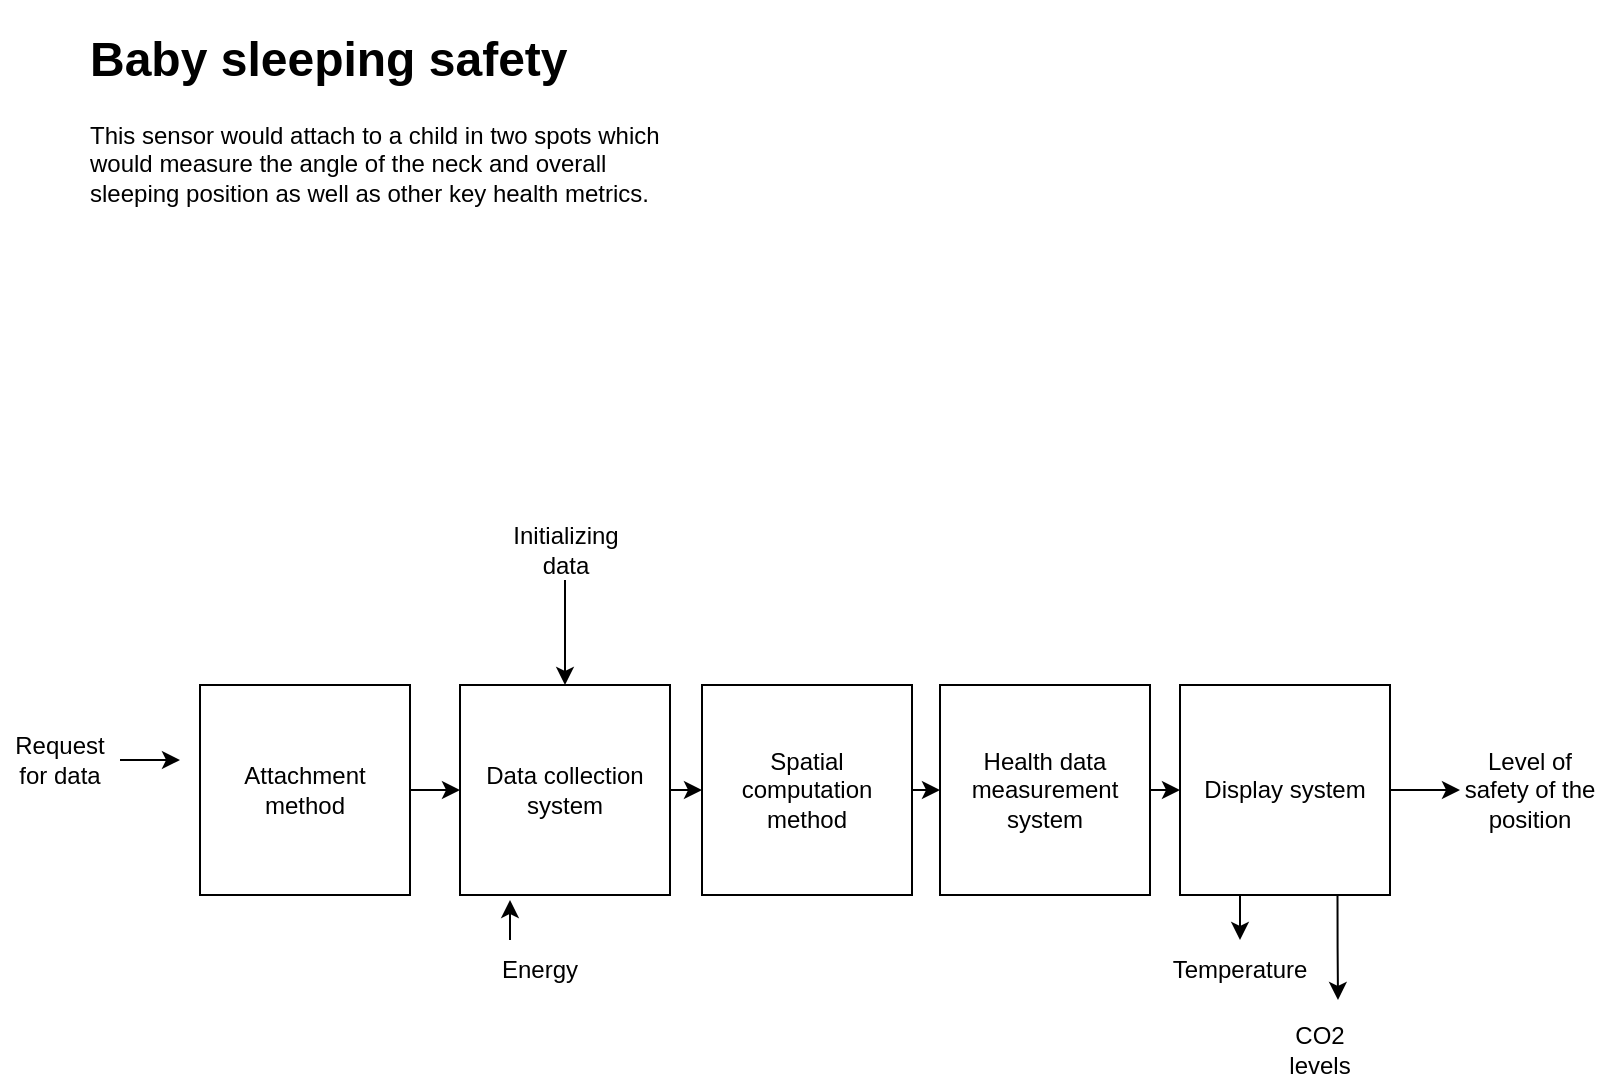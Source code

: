 <mxfile version="21.8.0" type="device">
  <diagram id="C5RBs43oDa-KdzZeNtuy" name="Page-1">
    <mxGraphModel dx="1050" dy="726" grid="1" gridSize="10" guides="1" tooltips="1" connect="1" arrows="1" fold="1" page="1" pageScale="1" pageWidth="827" pageHeight="1169" math="0" shadow="0">
      <root>
        <mxCell id="WIyWlLk6GJQsqaUBKTNV-0" />
        <mxCell id="WIyWlLk6GJQsqaUBKTNV-1" parent="WIyWlLk6GJQsqaUBKTNV-0" />
        <mxCell id="etBLDx6juac_F21ovLvT-7" style="edgeStyle=orthogonalEdgeStyle;rounded=0;orthogonalLoop=1;jettySize=auto;html=1;exitX=1;exitY=0.5;exitDx=0;exitDy=0;entryX=0;entryY=0.5;entryDx=0;entryDy=0;" edge="1" parent="WIyWlLk6GJQsqaUBKTNV-1" source="etBLDx6juac_F21ovLvT-0" target="etBLDx6juac_F21ovLvT-4">
          <mxGeometry relative="1" as="geometry" />
        </mxCell>
        <mxCell id="etBLDx6juac_F21ovLvT-0" value="Attachment method" style="whiteSpace=wrap;html=1;aspect=fixed;" vertex="1" parent="WIyWlLk6GJQsqaUBKTNV-1">
          <mxGeometry x="110" y="372.5" width="105" height="105" as="geometry" />
        </mxCell>
        <mxCell id="etBLDx6juac_F21ovLvT-10" style="edgeStyle=orthogonalEdgeStyle;rounded=0;orthogonalLoop=1;jettySize=auto;html=1;exitX=0.25;exitY=0;exitDx=0;exitDy=0;" edge="1" parent="WIyWlLk6GJQsqaUBKTNV-1" source="etBLDx6juac_F21ovLvT-2">
          <mxGeometry relative="1" as="geometry">
            <mxPoint x="265" y="480" as="targetPoint" />
          </mxGeometry>
        </mxCell>
        <mxCell id="etBLDx6juac_F21ovLvT-2" value="Energy" style="text;html=1;strokeColor=none;fillColor=none;align=center;verticalAlign=middle;whiteSpace=wrap;rounded=0;" vertex="1" parent="WIyWlLk6GJQsqaUBKTNV-1">
          <mxGeometry x="250" y="500" width="60" height="30" as="geometry" />
        </mxCell>
        <mxCell id="etBLDx6juac_F21ovLvT-20" style="edgeStyle=orthogonalEdgeStyle;rounded=0;orthogonalLoop=1;jettySize=auto;html=1;exitX=1;exitY=0.5;exitDx=0;exitDy=0;entryX=0;entryY=0.5;entryDx=0;entryDy=0;" edge="1" parent="WIyWlLk6GJQsqaUBKTNV-1" source="etBLDx6juac_F21ovLvT-4" target="etBLDx6juac_F21ovLvT-11">
          <mxGeometry relative="1" as="geometry" />
        </mxCell>
        <mxCell id="etBLDx6juac_F21ovLvT-4" value="Data collection system" style="whiteSpace=wrap;html=1;aspect=fixed;" vertex="1" parent="WIyWlLk6GJQsqaUBKTNV-1">
          <mxGeometry x="240" y="372.5" width="105" height="105" as="geometry" />
        </mxCell>
        <mxCell id="etBLDx6juac_F21ovLvT-21" style="edgeStyle=orthogonalEdgeStyle;rounded=0;orthogonalLoop=1;jettySize=auto;html=1;exitX=1;exitY=0.5;exitDx=0;exitDy=0;entryX=0;entryY=0.5;entryDx=0;entryDy=0;" edge="1" parent="WIyWlLk6GJQsqaUBKTNV-1" source="etBLDx6juac_F21ovLvT-11" target="etBLDx6juac_F21ovLvT-12">
          <mxGeometry relative="1" as="geometry" />
        </mxCell>
        <mxCell id="etBLDx6juac_F21ovLvT-11" value="Spatial computation method" style="whiteSpace=wrap;html=1;aspect=fixed;" vertex="1" parent="WIyWlLk6GJQsqaUBKTNV-1">
          <mxGeometry x="361" y="372.5" width="105" height="105" as="geometry" />
        </mxCell>
        <mxCell id="etBLDx6juac_F21ovLvT-22" style="edgeStyle=orthogonalEdgeStyle;rounded=0;orthogonalLoop=1;jettySize=auto;html=1;exitX=1;exitY=0.5;exitDx=0;exitDy=0;entryX=0;entryY=0.5;entryDx=0;entryDy=0;" edge="1" parent="WIyWlLk6GJQsqaUBKTNV-1" source="etBLDx6juac_F21ovLvT-12" target="etBLDx6juac_F21ovLvT-14">
          <mxGeometry relative="1" as="geometry" />
        </mxCell>
        <mxCell id="etBLDx6juac_F21ovLvT-12" value="Health data measurement system" style="whiteSpace=wrap;html=1;aspect=fixed;" vertex="1" parent="WIyWlLk6GJQsqaUBKTNV-1">
          <mxGeometry x="480" y="372.5" width="105" height="105" as="geometry" />
        </mxCell>
        <mxCell id="etBLDx6juac_F21ovLvT-13" value="Temperature" style="text;html=1;strokeColor=none;fillColor=none;align=center;verticalAlign=middle;whiteSpace=wrap;rounded=0;" vertex="1" parent="WIyWlLk6GJQsqaUBKTNV-1">
          <mxGeometry x="600" y="500" width="60" height="30" as="geometry" />
        </mxCell>
        <mxCell id="etBLDx6juac_F21ovLvT-17" style="edgeStyle=orthogonalEdgeStyle;rounded=0;orthogonalLoop=1;jettySize=auto;html=1;exitX=1;exitY=0.5;exitDx=0;exitDy=0;" edge="1" parent="WIyWlLk6GJQsqaUBKTNV-1" source="etBLDx6juac_F21ovLvT-14" target="etBLDx6juac_F21ovLvT-16">
          <mxGeometry relative="1" as="geometry" />
        </mxCell>
        <mxCell id="etBLDx6juac_F21ovLvT-18" style="edgeStyle=orthogonalEdgeStyle;rounded=0;orthogonalLoop=1;jettySize=auto;html=1;exitX=0.25;exitY=1;exitDx=0;exitDy=0;entryX=0.5;entryY=0;entryDx=0;entryDy=0;" edge="1" parent="WIyWlLk6GJQsqaUBKTNV-1" source="etBLDx6juac_F21ovLvT-14" target="etBLDx6juac_F21ovLvT-13">
          <mxGeometry relative="1" as="geometry" />
        </mxCell>
        <mxCell id="etBLDx6juac_F21ovLvT-19" style="edgeStyle=orthogonalEdgeStyle;rounded=0;orthogonalLoop=1;jettySize=auto;html=1;exitX=0.75;exitY=1;exitDx=0;exitDy=0;" edge="1" parent="WIyWlLk6GJQsqaUBKTNV-1" source="etBLDx6juac_F21ovLvT-14">
          <mxGeometry relative="1" as="geometry">
            <mxPoint x="679" y="530" as="targetPoint" />
          </mxGeometry>
        </mxCell>
        <mxCell id="etBLDx6juac_F21ovLvT-14" value="Display system" style="whiteSpace=wrap;html=1;aspect=fixed;" vertex="1" parent="WIyWlLk6GJQsqaUBKTNV-1">
          <mxGeometry x="600" y="372.5" width="105" height="105" as="geometry" />
        </mxCell>
        <mxCell id="etBLDx6juac_F21ovLvT-15" value="CO2 levels" style="text;html=1;strokeColor=none;fillColor=none;align=center;verticalAlign=middle;whiteSpace=wrap;rounded=0;" vertex="1" parent="WIyWlLk6GJQsqaUBKTNV-1">
          <mxGeometry x="640" y="540" width="60" height="30" as="geometry" />
        </mxCell>
        <mxCell id="etBLDx6juac_F21ovLvT-16" value="Level of safety of the position" style="text;html=1;strokeColor=none;fillColor=none;align=center;verticalAlign=middle;whiteSpace=wrap;rounded=0;" vertex="1" parent="WIyWlLk6GJQsqaUBKTNV-1">
          <mxGeometry x="740" y="395" width="70" height="60" as="geometry" />
        </mxCell>
        <mxCell id="etBLDx6juac_F21ovLvT-24" style="edgeStyle=orthogonalEdgeStyle;rounded=0;orthogonalLoop=1;jettySize=auto;html=1;exitX=0.5;exitY=1;exitDx=0;exitDy=0;entryX=0.5;entryY=0;entryDx=0;entryDy=0;" edge="1" parent="WIyWlLk6GJQsqaUBKTNV-1" source="etBLDx6juac_F21ovLvT-23" target="etBLDx6juac_F21ovLvT-4">
          <mxGeometry relative="1" as="geometry" />
        </mxCell>
        <mxCell id="etBLDx6juac_F21ovLvT-23" value="Initializing data" style="text;html=1;strokeColor=none;fillColor=none;align=center;verticalAlign=middle;whiteSpace=wrap;rounded=0;" vertex="1" parent="WIyWlLk6GJQsqaUBKTNV-1">
          <mxGeometry x="262.5" y="290" width="60" height="30" as="geometry" />
        </mxCell>
        <mxCell id="etBLDx6juac_F21ovLvT-25" value="&lt;h1&gt;Baby sleeping safety&lt;/h1&gt;&lt;p&gt;This sensor would attach to a child in two spots which would measure the angle of the neck and overall sleeping position as well as other key health metrics.&lt;/p&gt;" style="text;html=1;strokeColor=none;fillColor=none;spacing=5;spacingTop=-20;whiteSpace=wrap;overflow=hidden;rounded=0;" vertex="1" parent="WIyWlLk6GJQsqaUBKTNV-1">
          <mxGeometry x="50" y="40" width="300" height="120" as="geometry" />
        </mxCell>
        <mxCell id="etBLDx6juac_F21ovLvT-28" style="edgeStyle=orthogonalEdgeStyle;rounded=0;orthogonalLoop=1;jettySize=auto;html=1;exitX=1;exitY=0.5;exitDx=0;exitDy=0;" edge="1" parent="WIyWlLk6GJQsqaUBKTNV-1" source="etBLDx6juac_F21ovLvT-26">
          <mxGeometry relative="1" as="geometry">
            <mxPoint x="100" y="410" as="targetPoint" />
          </mxGeometry>
        </mxCell>
        <mxCell id="etBLDx6juac_F21ovLvT-26" value="Request for data" style="text;html=1;strokeColor=none;fillColor=none;align=center;verticalAlign=middle;whiteSpace=wrap;rounded=0;" vertex="1" parent="WIyWlLk6GJQsqaUBKTNV-1">
          <mxGeometry x="10" y="395" width="60" height="30" as="geometry" />
        </mxCell>
      </root>
    </mxGraphModel>
  </diagram>
</mxfile>
